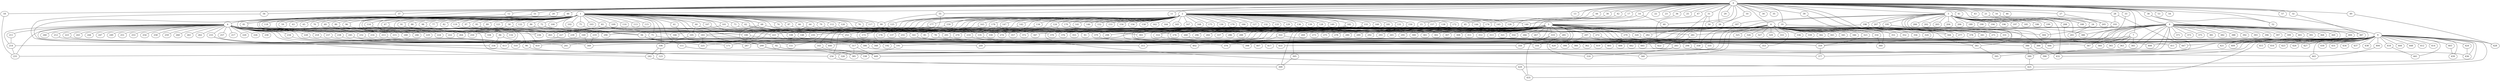 
graph graphname {
    0 -- 1
0 -- 2
0 -- 3
0 -- 4
0 -- 5
0 -- 6
0 -- 7
0 -- 8
0 -- 9
0 -- 10
0 -- 11
0 -- 12
0 -- 13
0 -- 14
0 -- 15
0 -- 16
0 -- 17
0 -- 18
0 -- 19
0 -- 20
0 -- 21
0 -- 22
0 -- 23
0 -- 24
0 -- 25
0 -- 26
0 -- 27
0 -- 28
0 -- 29
0 -- 30
0 -- 31
0 -- 32
0 -- 33
0 -- 34
0 -- 35
0 -- 36
0 -- 37
0 -- 38
0 -- 39
0 -- 40
0 -- 41
0 -- 42
0 -- 43
0 -- 44
0 -- 45
0 -- 46
0 -- 47
0 -- 48
0 -- 49
0 -- 50
0 -- 51
0 -- 52
0 -- 53
0 -- 54
0 -- 55
0 -- 56
0 -- 57
0 -- 361
0 -- 277
1 -- 58
1 -- 59
1 -- 60
1 -- 61
1 -- 62
1 -- 63
1 -- 64
1 -- 65
1 -- 66
1 -- 67
1 -- 68
1 -- 69
1 -- 70
1 -- 71
1 -- 72
1 -- 73
1 -- 74
1 -- 75
1 -- 76
1 -- 77
1 -- 78
1 -- 79
1 -- 80
1 -- 81
1 -- 82
1 -- 83
1 -- 84
1 -- 85
1 -- 86
1 -- 87
1 -- 88
1 -- 89
1 -- 90
1 -- 91
1 -- 92
1 -- 93
1 -- 94
1 -- 95
1 -- 96
1 -- 97
1 -- 98
1 -- 99
1 -- 100
1 -- 101
1 -- 102
1 -- 103
1 -- 104
1 -- 105
1 -- 106
1 -- 107
1 -- 108
1 -- 109
1 -- 110
1 -- 111
1 -- 112
1 -- 113
1 -- 114
1 -- 115
1 -- 116
1 -- 117
1 -- 118
1 -- 119
1 -- 120
1 -- 121
1 -- 122
1 -- 123
2 -- 128
2 -- 130
2 -- 131
2 -- 132
2 -- 133
2 -- 134
2 -- 129
2 -- 136
2 -- 137
2 -- 138
2 -- 139
2 -- 140
2 -- 141
2 -- 142
2 -- 143
2 -- 144
2 -- 145
2 -- 146
2 -- 147
2 -- 148
2 -- 149
2 -- 150
2 -- 151
2 -- 152
2 -- 153
2 -- 154
2 -- 155
2 -- 156
2 -- 157
2 -- 158
2 -- 159
2 -- 160
2 -- 161
2 -- 162
2 -- 163
2 -- 164
2 -- 165
2 -- 166
2 -- 167
2 -- 168
2 -- 169
2 -- 170
2 -- 135
2 -- 172
2 -- 173
2 -- 174
2 -- 175
2 -- 176
2 -- 177
2 -- 178
2 -- 179
2 -- 180
2 -- 181
2 -- 182
2 -- 183
2 -- 184
2 -- 171
2 -- 124
2 -- 125
2 -- 126
2 -- 127
2 -- 239
3 -- 185
3 -- 186
3 -- 187
3 -- 188
3 -- 189
3 -- 190
3 -- 191
3 -- 192
3 -- 193
3 -- 194
3 -- 195
3 -- 196
3 -- 197
3 -- 198
3 -- 199
3 -- 200
3 -- 201
3 -- 202
3 -- 203
3 -- 204
3 -- 205
3 -- 206
3 -- 207
3 -- 208
3 -- 209
3 -- 210
3 -- 432
4 -- 256
4 -- 258
4 -- 259
4 -- 260
4 -- 261
4 -- 262
4 -- 257
4 -- 264
4 -- 263
4 -- 211
4 -- 212
4 -- 213
4 -- 214
4 -- 215
4 -- 216
4 -- 217
4 -- 218
4 -- 219
4 -- 220
4 -- 221
4 -- 222
4 -- 223
4 -- 224
4 -- 225
4 -- 226
4 -- 227
4 -- 228
4 -- 229
4 -- 230
4 -- 231
4 -- 232
4 -- 233
4 -- 234
4 -- 235
4 -- 236
4 -- 237
4 -- 238
4 -- 239
4 -- 240
4 -- 241
4 -- 242
4 -- 243
4 -- 244
4 -- 245
4 -- 246
4 -- 247
4 -- 248
4 -- 249
4 -- 250
4 -- 251
4 -- 252
4 -- 253
4 -- 254
4 -- 255
5 -- 265
5 -- 266
5 -- 267
5 -- 268
5 -- 269
5 -- 270
5 -- 271
5 -- 272
5 -- 273
5 -- 274
5 -- 275
5 -- 276
5 -- 277
5 -- 278
5 -- 279
5 -- 280
5 -- 281
5 -- 282
5 -- 283
5 -- 284
5 -- 285
5 -- 286
5 -- 287
5 -- 288
5 -- 289
5 -- 290
5 -- 291
5 -- 292
5 -- 293
5 -- 294
5 -- 295
5 -- 296
5 -- 297
5 -- 298
5 -- 299
5 -- 300
5 -- 301
5 -- 302
5 -- 303
5 -- 304
5 -- 305
5 -- 306
5 -- 307
5 -- 308
5 -- 309
5 -- 310
5 -- 311
5 -- 312
5 -- 313
5 -- 314
5 -- 315
5 -- 316
5 -- 317
5 -- 318
5 -- 319
5 -- 320
5 -- 321
5 -- 322
5 -- 422
6 -- 323
6 -- 324
6 -- 325
6 -- 326
6 -- 327
6 -- 328
6 -- 329
6 -- 330
6 -- 331
6 -- 332
6 -- 333
6 -- 334
6 -- 335
6 -- 336
6 -- 337
6 -- 338
6 -- 339
6 -- 340
6 -- 341
6 -- 342
6 -- 343
6 -- 344
6 -- 345
6 -- 346
6 -- 347
6 -- 348
6 -- 349
6 -- 350
6 -- 351
6 -- 352
6 -- 353
6 -- 354
6 -- 355
6 -- 356
6 -- 357
6 -- 358
6 -- 359
6 -- 360
6 -- 361
7 -- 362
7 -- 363
7 -- 364
7 -- 365
7 -- 366
7 -- 367
7 -- 383
8 -- 384
8 -- 386
8 -- 387
8 -- 388
8 -- 389
8 -- 390
8 -- 385
8 -- 392
8 -- 393
8 -- 394
8 -- 395
8 -- 396
8 -- 397
8 -- 398
8 -- 399
8 -- 400
8 -- 401
8 -- 402
8 -- 391
8 -- 368
8 -- 369
8 -- 370
8 -- 371
8 -- 372
8 -- 373
8 -- 374
8 -- 375
8 -- 376
8 -- 377
8 -- 378
8 -- 379
8 -- 380
8 -- 381
8 -- 382
8 -- 383
8 -- 93
9 -- 403
9 -- 404
9 -- 405
9 -- 406
9 -- 407
9 -- 408
9 -- 409
9 -- 410
9 -- 411
9 -- 412
9 -- 413
9 -- 414
9 -- 415
9 -- 416
9 -- 417
9 -- 418
9 -- 419
9 -- 420
9 -- 421
9 -- 422
9 -- 423
9 -- 424
9 -- 425
9 -- 426
9 -- 427
9 -- 428
9 -- 429
9 -- 430
9 -- 431
9 -- 432
9 -- 433
9 -- 434
9 -- 435
9 -- 436
9 -- 437
9 -- 438
9 -- 439
9 -- 440
9 -- 441
9 -- 442
9 -- 443
9 -- 444
9 -- 445
9 -- 446
9 -- 447
9 -- 448
9 -- 449
10 -- 26
12 -- 215
14 -- 40
14 -- 337
15 -- 85
15 -- 359
15 -- 296
15 -- 78
16 -- 24
17 -- 276
18 -- 231
19 -- 281
19 -- 331
20 -- 246
21 -- 188
24 -- 304
24 -- 201
26 -- 282
27 -- 205
28 -- 193
28 -- 447
30 -- 126
31 -- 231
31 -- 358
31 -- 50
32 -- 387
33 -- 367
36 -- 140
37 -- 410
38 -- 52
38 -- 409
39 -- 344
42 -- 161
44 -- 174
45 -- 288
45 -- 376
47 -- 422
48 -- 250
49 -- 428
51 -- 81
55 -- 350
55 -- 99
56 -- 413
58 -- 71
58 -- 222
60 -- 105
60 -- 151
61 -- 299
62 -- 148
62 -- 370
64 -- 274
64 -- 108
66 -- 135
67 -- 413
68 -- 276
68 -- 299
69 -- 229
71 -- 209
72 -- 372
72 -- 290
73 -- 161
74 -- 270
75 -- 94
76 -- 379
78 -- 394
79 -- 357
80 -- 224
81 -- 248
83 -- 161
83 -- 330
83 -- 264
84 -- 410
84 -- 334
86 -- 180
87 -- 210
90 -- 385
91 -- 410
91 -- 290
92 -- 377
94 -- 299
94 -- 171
94 -- 192
95 -- 183
95 -- 166
96 -- 104
97 -- 236
98 -- 169
101 -- 263
101 -- 291
105 -- 106
106 -- 242
106 -- 123
107 -- 420
108 -- 359
108 -- 151
111 -- 449
112 -- 347
114 -- 116
117 -- 344
119 -- 236
120 -- 376
124 -- 376
124 -- 137
125 -- 227
128 -- 221
131 -- 406
134 -- 176
135 -- 419
138 -- 284
138 -- 332
138 -- 337
138 -- 442
142 -- 191
143 -- 385
144 -- 378
145 -- 380
147 -- 173
149 -- 255
150 -- 314
150 -- 241
155 -- 274
155 -- 425
157 -- 284
157 -- 337
159 -- 225
160 -- 316
161 -- 315
161 -- 446
163 -- 440
169 -- 214
169 -- 349
170 -- 298
170 -- 303
172 -- 286
174 -- 322
177 -- 241
178 -- 219
178 -- 256
178 -- 355
180 -- 317
181 -- 405
182 -- 268
182 -- 255
183 -- 191
183 -- 225
187 -- 235
191 -- 256
193 -- 201
195 -- 446
195 -- 250
198 -- 252
198 -- 384
207 -- 271
208 -- 411
210 -- 362
211 -- 214
212 -- 334
213 -- 384
214 -- 231
216 -- 433
218 -- 349
219 -- 349
221 -- 402
223 -- 334
227 -- 310
228 -- 241
232 -- 417
233 -- 413
233 -- 306
233 -- 310
234 -- 310
237 -- 287
238 -- 348
242 -- 429
245 -- 407
245 -- 440
252 -- 374
256 -- 309
263 -- 361
268 -- 367
272 -- 422
279 -- 335
281 -- 283
283 -- 318
285 -- 316
291 -- 366
294 -- 436
297 -- 443
297 -- 394
299 -- 338
299 -- 328
305 -- 309
306 -- 340
314 -- 445
317 -- 385
317 -- 449
319 -- 435
319 -- 350
320 -- 353
322 -- 398
322 -- 358
323 -- 359
341 -- 408
344 -- 386
354 -- 360
359 -- 377
361 -- 395
379 -- 398
384 -- 432
386 -- 390
386 -- 389
389 -- 425
400 -- 421
403 -- 439
404 -- 443
418 -- 441
424 -- 436
429 -- 435

}
